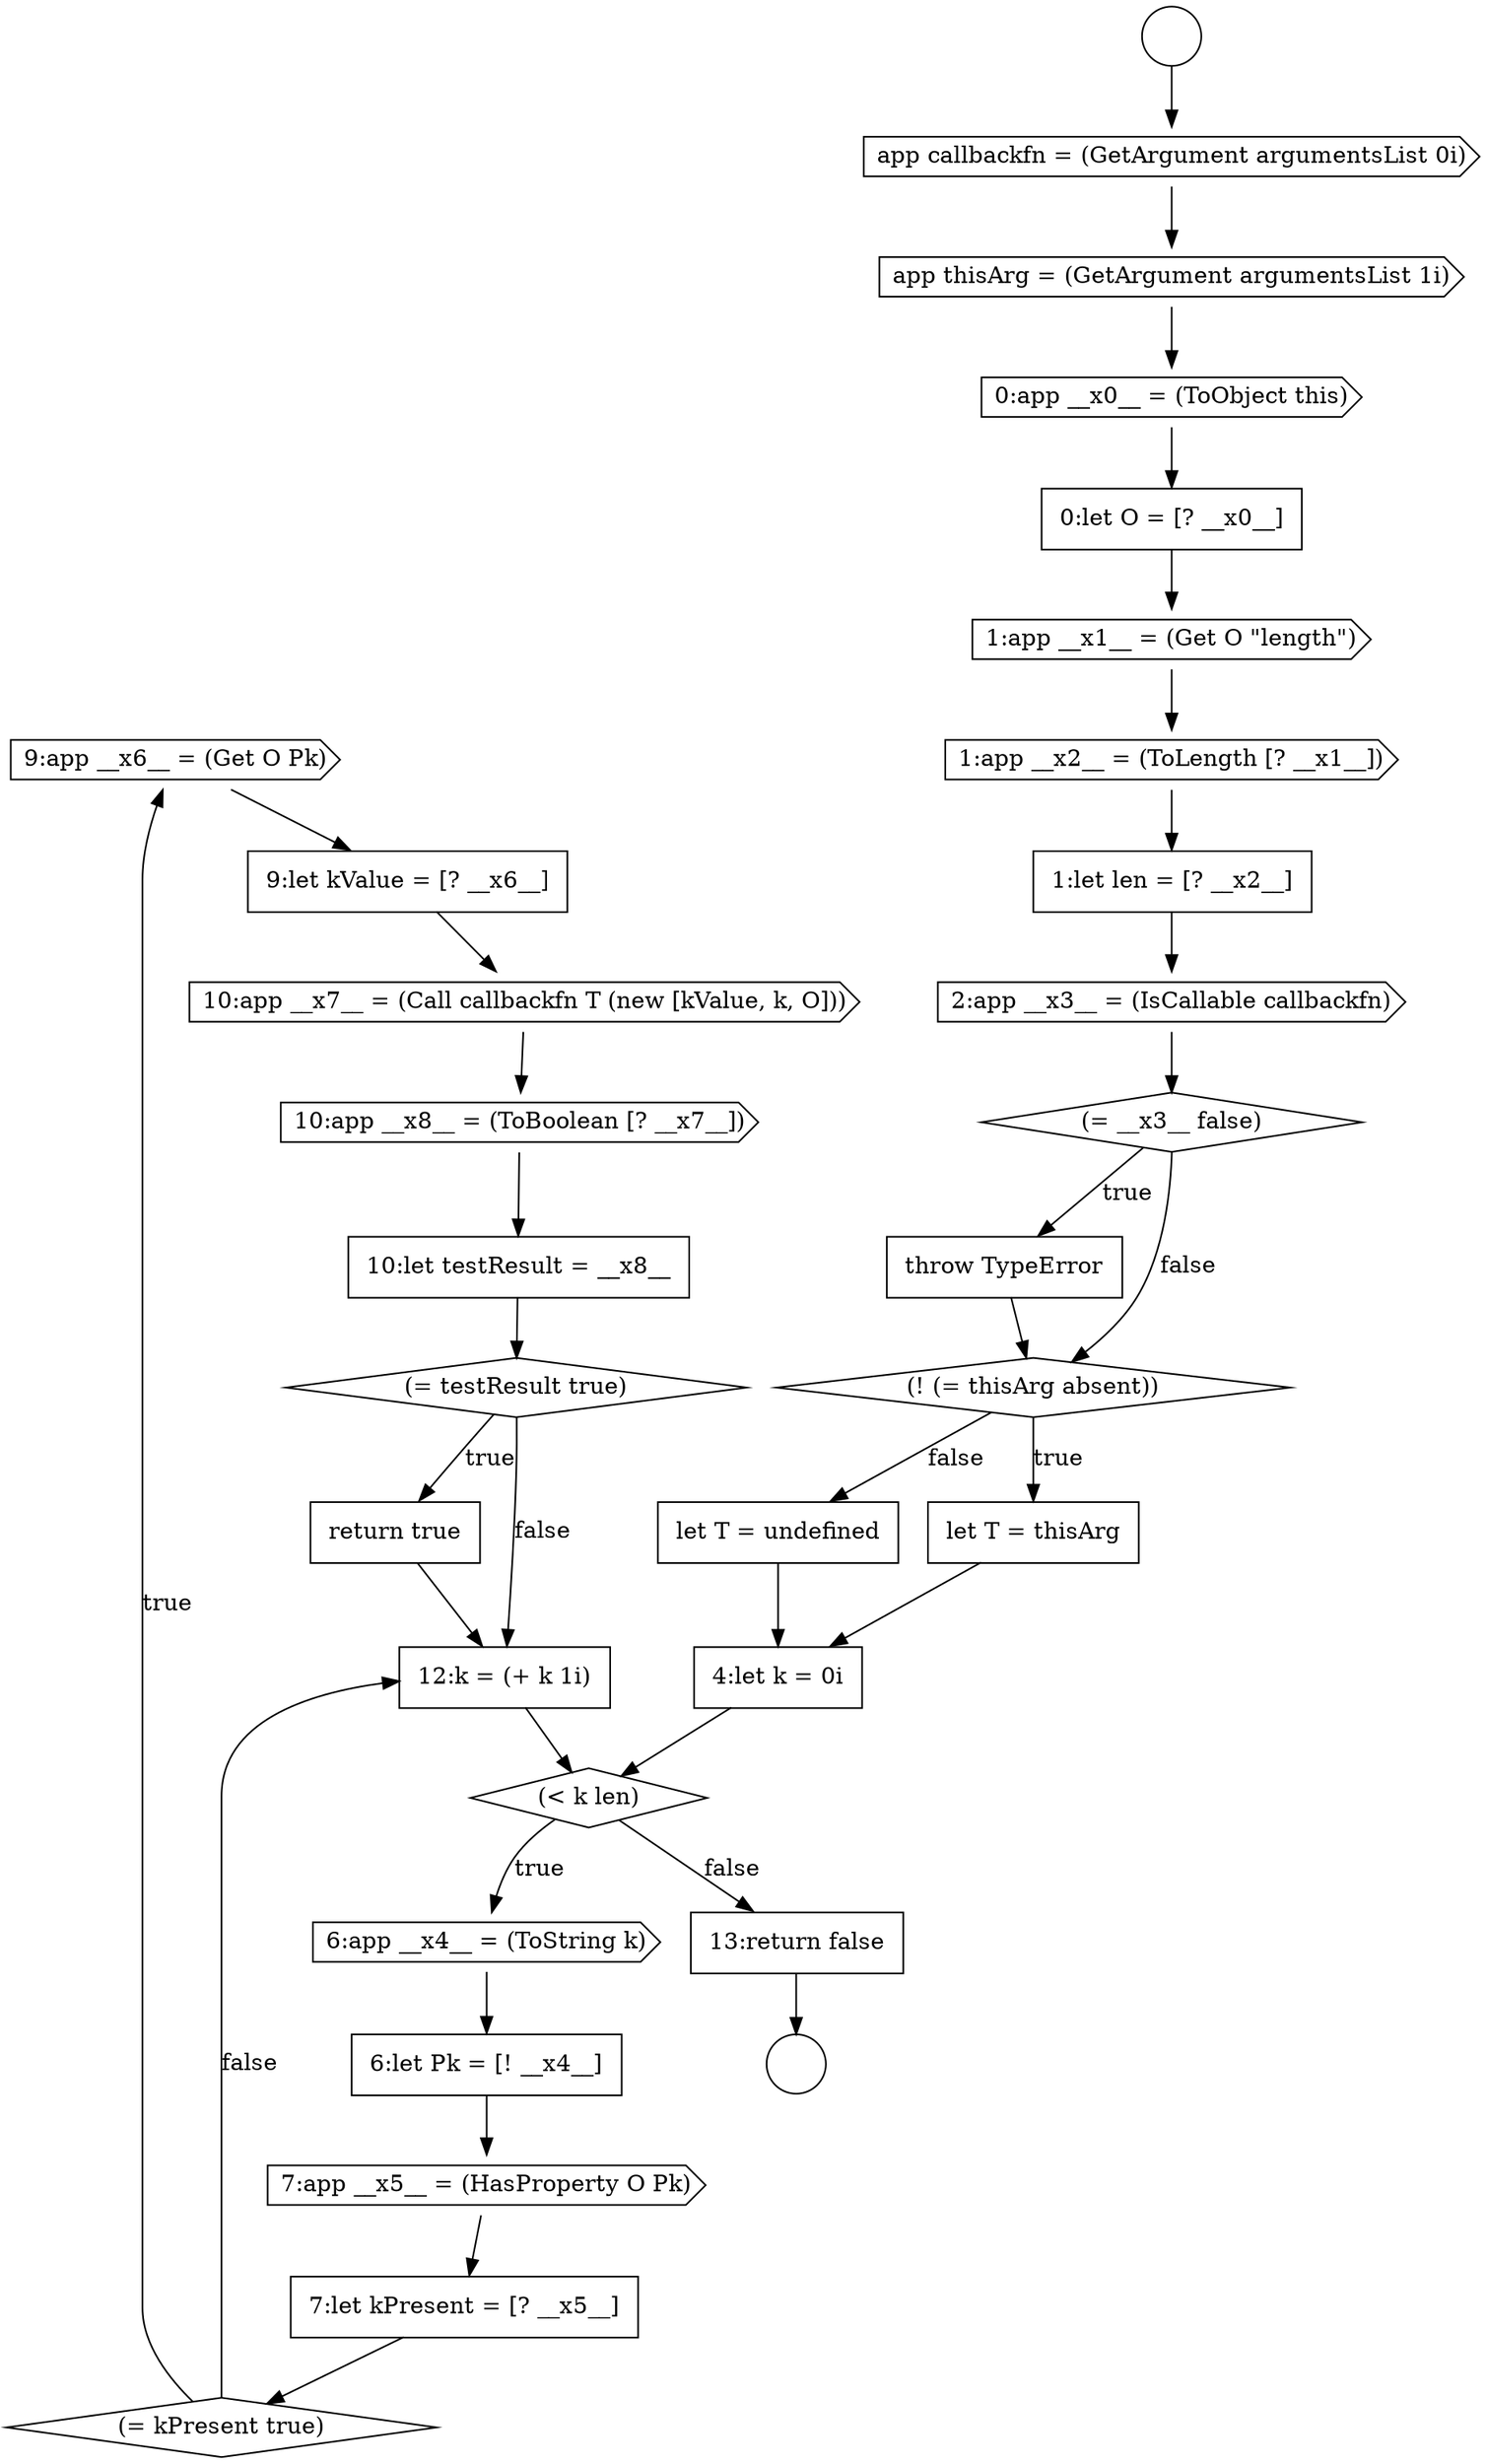 digraph {
  node15242 [shape=cds, label=<<font color="black">9:app __x6__ = (Get O Pk)</font>> color="black" fillcolor="white" style=filled]
  node15235 [shape=none, margin=0, label=<<font color="black">
    <table border="0" cellborder="1" cellspacing="0" cellpadding="10">
      <tr><td align="left">4:let k = 0i</td></tr>
    </table>
  </font>> color="black" fillcolor="white" style=filled]
  node15221 [shape=circle label=" " color="black" fillcolor="white" style=filled]
  node15249 [shape=none, margin=0, label=<<font color="black">
    <table border="0" cellborder="1" cellspacing="0" cellpadding="10">
      <tr><td align="left">12:k = (+ k 1i)</td></tr>
    </table>
  </font>> color="black" fillcolor="white" style=filled]
  node15226 [shape=cds, label=<<font color="black">1:app __x1__ = (Get O &quot;length&quot;)</font>> color="black" fillcolor="white" style=filled]
  node15224 [shape=cds, label=<<font color="black">0:app __x0__ = (ToObject this)</font>> color="black" fillcolor="white" style=filled]
  node15244 [shape=cds, label=<<font color="black">10:app __x7__ = (Call callbackfn T (new [kValue, k, O]))</font>> color="black" fillcolor="white" style=filled]
  node15237 [shape=cds, label=<<font color="black">6:app __x4__ = (ToString k)</font>> color="black" fillcolor="white" style=filled]
  node15227 [shape=cds, label=<<font color="black">1:app __x2__ = (ToLength [? __x1__])</font>> color="black" fillcolor="white" style=filled]
  node15233 [shape=none, margin=0, label=<<font color="black">
    <table border="0" cellborder="1" cellspacing="0" cellpadding="10">
      <tr><td align="left">let T = thisArg</td></tr>
    </table>
  </font>> color="black" fillcolor="white" style=filled]
  node15220 [shape=circle label=" " color="black" fillcolor="white" style=filled]
  node15223 [shape=cds, label=<<font color="black">app thisArg = (GetArgument argumentsList 1i)</font>> color="black" fillcolor="white" style=filled]
  node15228 [shape=none, margin=0, label=<<font color="black">
    <table border="0" cellborder="1" cellspacing="0" cellpadding="10">
      <tr><td align="left">1:let len = [? __x2__]</td></tr>
    </table>
  </font>> color="black" fillcolor="white" style=filled]
  node15230 [shape=diamond, label=<<font color="black">(= __x3__ false)</font>> color="black" fillcolor="white" style=filled]
  node15236 [shape=diamond, label=<<font color="black">(&lt; k len)</font>> color="black" fillcolor="white" style=filled]
  node15245 [shape=cds, label=<<font color="black">10:app __x8__ = (ToBoolean [? __x7__])</font>> color="black" fillcolor="white" style=filled]
  node15222 [shape=cds, label=<<font color="black">app callbackfn = (GetArgument argumentsList 0i)</font>> color="black" fillcolor="white" style=filled]
  node15239 [shape=cds, label=<<font color="black">7:app __x5__ = (HasProperty O Pk)</font>> color="black" fillcolor="white" style=filled]
  node15250 [shape=none, margin=0, label=<<font color="black">
    <table border="0" cellborder="1" cellspacing="0" cellpadding="10">
      <tr><td align="left">13:return false</td></tr>
    </table>
  </font>> color="black" fillcolor="white" style=filled]
  node15229 [shape=cds, label=<<font color="black">2:app __x3__ = (IsCallable callbackfn)</font>> color="black" fillcolor="white" style=filled]
  node15231 [shape=none, margin=0, label=<<font color="black">
    <table border="0" cellborder="1" cellspacing="0" cellpadding="10">
      <tr><td align="left">throw TypeError</td></tr>
    </table>
  </font>> color="black" fillcolor="white" style=filled]
  node15225 [shape=none, margin=0, label=<<font color="black">
    <table border="0" cellborder="1" cellspacing="0" cellpadding="10">
      <tr><td align="left">0:let O = [? __x0__]</td></tr>
    </table>
  </font>> color="black" fillcolor="white" style=filled]
  node15246 [shape=none, margin=0, label=<<font color="black">
    <table border="0" cellborder="1" cellspacing="0" cellpadding="10">
      <tr><td align="left">10:let testResult = __x8__</td></tr>
    </table>
  </font>> color="black" fillcolor="white" style=filled]
  node15243 [shape=none, margin=0, label=<<font color="black">
    <table border="0" cellborder="1" cellspacing="0" cellpadding="10">
      <tr><td align="left">9:let kValue = [? __x6__]</td></tr>
    </table>
  </font>> color="black" fillcolor="white" style=filled]
  node15248 [shape=none, margin=0, label=<<font color="black">
    <table border="0" cellborder="1" cellspacing="0" cellpadding="10">
      <tr><td align="left">return true</td></tr>
    </table>
  </font>> color="black" fillcolor="white" style=filled]
  node15238 [shape=none, margin=0, label=<<font color="black">
    <table border="0" cellborder="1" cellspacing="0" cellpadding="10">
      <tr><td align="left">6:let Pk = [! __x4__]</td></tr>
    </table>
  </font>> color="black" fillcolor="white" style=filled]
  node15247 [shape=diamond, label=<<font color="black">(= testResult true)</font>> color="black" fillcolor="white" style=filled]
  node15234 [shape=none, margin=0, label=<<font color="black">
    <table border="0" cellborder="1" cellspacing="0" cellpadding="10">
      <tr><td align="left">let T = undefined</td></tr>
    </table>
  </font>> color="black" fillcolor="white" style=filled]
  node15232 [shape=diamond, label=<<font color="black">(! (= thisArg absent))</font>> color="black" fillcolor="white" style=filled]
  node15241 [shape=diamond, label=<<font color="black">(= kPresent true)</font>> color="black" fillcolor="white" style=filled]
  node15240 [shape=none, margin=0, label=<<font color="black">
    <table border="0" cellborder="1" cellspacing="0" cellpadding="10">
      <tr><td align="left">7:let kPresent = [? __x5__]</td></tr>
    </table>
  </font>> color="black" fillcolor="white" style=filled]
  node15220 -> node15222 [ color="black"]
  node15237 -> node15238 [ color="black"]
  node15249 -> node15236 [ color="black"]
  node15225 -> node15226 [ color="black"]
  node15245 -> node15246 [ color="black"]
  node15250 -> node15221 [ color="black"]
  node15246 -> node15247 [ color="black"]
  node15236 -> node15237 [label=<<font color="black">true</font>> color="black"]
  node15236 -> node15250 [label=<<font color="black">false</font>> color="black"]
  node15239 -> node15240 [ color="black"]
  node15240 -> node15241 [ color="black"]
  node15241 -> node15242 [label=<<font color="black">true</font>> color="black"]
  node15241 -> node15249 [label=<<font color="black">false</font>> color="black"]
  node15232 -> node15233 [label=<<font color="black">true</font>> color="black"]
  node15232 -> node15234 [label=<<font color="black">false</font>> color="black"]
  node15234 -> node15235 [ color="black"]
  node15222 -> node15223 [ color="black"]
  node15228 -> node15229 [ color="black"]
  node15244 -> node15245 [ color="black"]
  node15242 -> node15243 [ color="black"]
  node15247 -> node15248 [label=<<font color="black">true</font>> color="black"]
  node15247 -> node15249 [label=<<font color="black">false</font>> color="black"]
  node15230 -> node15231 [label=<<font color="black">true</font>> color="black"]
  node15230 -> node15232 [label=<<font color="black">false</font>> color="black"]
  node15238 -> node15239 [ color="black"]
  node15223 -> node15224 [ color="black"]
  node15231 -> node15232 [ color="black"]
  node15233 -> node15235 [ color="black"]
  node15243 -> node15244 [ color="black"]
  node15224 -> node15225 [ color="black"]
  node15226 -> node15227 [ color="black"]
  node15229 -> node15230 [ color="black"]
  node15235 -> node15236 [ color="black"]
  node15227 -> node15228 [ color="black"]
  node15248 -> node15249 [ color="black"]
}
